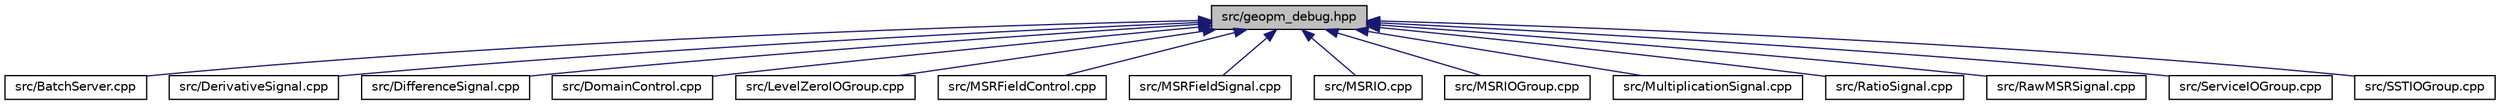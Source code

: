digraph "src/geopm_debug.hpp"
{
 // LATEX_PDF_SIZE
  edge [fontname="Helvetica",fontsize="10",labelfontname="Helvetica",labelfontsize="10"];
  node [fontname="Helvetica",fontsize="10",shape=record];
  Node1 [label="src/geopm_debug.hpp",height=0.2,width=0.4,color="black", fillcolor="grey75", style="filled", fontcolor="black",tooltip=" "];
  Node1 -> Node2 [dir="back",color="midnightblue",fontsize="10",style="solid",fontname="Helvetica"];
  Node2 [label="src/BatchServer.cpp",height=0.2,width=0.4,color="black", fillcolor="white", style="filled",URL="$_batch_server_8cpp.html",tooltip=" "];
  Node1 -> Node3 [dir="back",color="midnightblue",fontsize="10",style="solid",fontname="Helvetica"];
  Node3 [label="src/DerivativeSignal.cpp",height=0.2,width=0.4,color="black", fillcolor="white", style="filled",URL="$_derivative_signal_8cpp.html",tooltip=" "];
  Node1 -> Node4 [dir="back",color="midnightblue",fontsize="10",style="solid",fontname="Helvetica"];
  Node4 [label="src/DifferenceSignal.cpp",height=0.2,width=0.4,color="black", fillcolor="white", style="filled",URL="$_difference_signal_8cpp.html",tooltip=" "];
  Node1 -> Node5 [dir="back",color="midnightblue",fontsize="10",style="solid",fontname="Helvetica"];
  Node5 [label="src/DomainControl.cpp",height=0.2,width=0.4,color="black", fillcolor="white", style="filled",URL="$_domain_control_8cpp.html",tooltip=" "];
  Node1 -> Node6 [dir="back",color="midnightblue",fontsize="10",style="solid",fontname="Helvetica"];
  Node6 [label="src/LevelZeroIOGroup.cpp",height=0.2,width=0.4,color="black", fillcolor="white", style="filled",URL="$_level_zero_i_o_group_8cpp.html",tooltip=" "];
  Node1 -> Node7 [dir="back",color="midnightblue",fontsize="10",style="solid",fontname="Helvetica"];
  Node7 [label="src/MSRFieldControl.cpp",height=0.2,width=0.4,color="black", fillcolor="white", style="filled",URL="$_m_s_r_field_control_8cpp.html",tooltip=" "];
  Node1 -> Node8 [dir="back",color="midnightblue",fontsize="10",style="solid",fontname="Helvetica"];
  Node8 [label="src/MSRFieldSignal.cpp",height=0.2,width=0.4,color="black", fillcolor="white", style="filled",URL="$_m_s_r_field_signal_8cpp.html",tooltip=" "];
  Node1 -> Node9 [dir="back",color="midnightblue",fontsize="10",style="solid",fontname="Helvetica"];
  Node9 [label="src/MSRIO.cpp",height=0.2,width=0.4,color="black", fillcolor="white", style="filled",URL="$_m_s_r_i_o_8cpp.html",tooltip=" "];
  Node1 -> Node10 [dir="back",color="midnightblue",fontsize="10",style="solid",fontname="Helvetica"];
  Node10 [label="src/MSRIOGroup.cpp",height=0.2,width=0.4,color="black", fillcolor="white", style="filled",URL="$_m_s_r_i_o_group_8cpp.html",tooltip=" "];
  Node1 -> Node11 [dir="back",color="midnightblue",fontsize="10",style="solid",fontname="Helvetica"];
  Node11 [label="src/MultiplicationSignal.cpp",height=0.2,width=0.4,color="black", fillcolor="white", style="filled",URL="$_multiplication_signal_8cpp.html",tooltip=" "];
  Node1 -> Node12 [dir="back",color="midnightblue",fontsize="10",style="solid",fontname="Helvetica"];
  Node12 [label="src/RatioSignal.cpp",height=0.2,width=0.4,color="black", fillcolor="white", style="filled",URL="$_ratio_signal_8cpp.html",tooltip=" "];
  Node1 -> Node13 [dir="back",color="midnightblue",fontsize="10",style="solid",fontname="Helvetica"];
  Node13 [label="src/RawMSRSignal.cpp",height=0.2,width=0.4,color="black", fillcolor="white", style="filled",URL="$_raw_m_s_r_signal_8cpp.html",tooltip=" "];
  Node1 -> Node14 [dir="back",color="midnightblue",fontsize="10",style="solid",fontname="Helvetica"];
  Node14 [label="src/ServiceIOGroup.cpp",height=0.2,width=0.4,color="black", fillcolor="white", style="filled",URL="$_service_i_o_group_8cpp.html",tooltip=" "];
  Node1 -> Node15 [dir="back",color="midnightblue",fontsize="10",style="solid",fontname="Helvetica"];
  Node15 [label="src/SSTIOGroup.cpp",height=0.2,width=0.4,color="black", fillcolor="white", style="filled",URL="$_s_s_t_i_o_group_8cpp.html",tooltip=" "];
}
